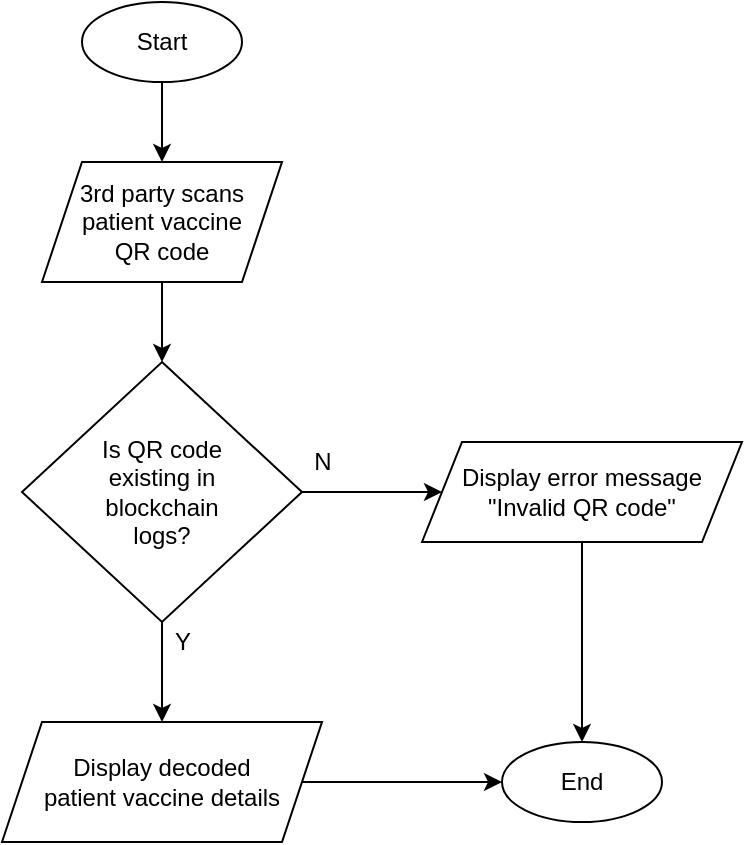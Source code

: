 <mxfile version="17.4.4" type="device"><diagram id="_wipAhxHvhlsd-R6gfTH" name="Page-1"><mxGraphModel dx="960" dy="587" grid="1" gridSize="10" guides="1" tooltips="1" connect="1" arrows="1" fold="1" page="1" pageScale="1" pageWidth="827" pageHeight="1169" math="0" shadow="0"><root><mxCell id="0"/><mxCell id="1" parent="0"/><mxCell id="Q1yTufofn4p1gPO_Jeey-7" value="" style="edgeStyle=orthogonalEdgeStyle;rounded=0;orthogonalLoop=1;jettySize=auto;html=1;" edge="1" parent="1" source="Q1yTufofn4p1gPO_Jeey-1" target="Q1yTufofn4p1gPO_Jeey-2"><mxGeometry relative="1" as="geometry"/></mxCell><mxCell id="Q1yTufofn4p1gPO_Jeey-1" value="Start" style="ellipse;whiteSpace=wrap;html=1;" vertex="1" parent="1"><mxGeometry x="100" y="100" width="80" height="40" as="geometry"/></mxCell><mxCell id="Q1yTufofn4p1gPO_Jeey-8" value="" style="edgeStyle=orthogonalEdgeStyle;rounded=0;orthogonalLoop=1;jettySize=auto;html=1;" edge="1" parent="1" source="Q1yTufofn4p1gPO_Jeey-2" target="Q1yTufofn4p1gPO_Jeey-3"><mxGeometry relative="1" as="geometry"/></mxCell><mxCell id="Q1yTufofn4p1gPO_Jeey-2" value="3rd party scans&lt;br&gt;patient vaccine&lt;br&gt;QR code" style="shape=parallelogram;perimeter=parallelogramPerimeter;whiteSpace=wrap;html=1;fixedSize=1;" vertex="1" parent="1"><mxGeometry x="80" y="180" width="120" height="60" as="geometry"/></mxCell><mxCell id="Q1yTufofn4p1gPO_Jeey-9" value="" style="edgeStyle=orthogonalEdgeStyle;rounded=0;orthogonalLoop=1;jettySize=auto;html=1;" edge="1" parent="1" source="Q1yTufofn4p1gPO_Jeey-3" target="Q1yTufofn4p1gPO_Jeey-4"><mxGeometry relative="1" as="geometry"/></mxCell><mxCell id="Q1yTufofn4p1gPO_Jeey-10" value="" style="edgeStyle=orthogonalEdgeStyle;rounded=0;orthogonalLoop=1;jettySize=auto;html=1;" edge="1" parent="1" source="Q1yTufofn4p1gPO_Jeey-3" target="Q1yTufofn4p1gPO_Jeey-5"><mxGeometry relative="1" as="geometry"/></mxCell><mxCell id="Q1yTufofn4p1gPO_Jeey-3" value="Is QR code&lt;br&gt;existing in&lt;br&gt;blockchain&lt;br&gt;logs?" style="rhombus;whiteSpace=wrap;html=1;" vertex="1" parent="1"><mxGeometry x="70" y="280" width="140" height="130" as="geometry"/></mxCell><mxCell id="Q1yTufofn4p1gPO_Jeey-12" value="" style="edgeStyle=orthogonalEdgeStyle;rounded=0;orthogonalLoop=1;jettySize=auto;html=1;" edge="1" parent="1" source="Q1yTufofn4p1gPO_Jeey-4" target="Q1yTufofn4p1gPO_Jeey-6"><mxGeometry relative="1" as="geometry"/></mxCell><mxCell id="Q1yTufofn4p1gPO_Jeey-4" value="Display decoded&lt;br&gt;patient vaccine details" style="shape=parallelogram;perimeter=parallelogramPerimeter;whiteSpace=wrap;html=1;fixedSize=1;" vertex="1" parent="1"><mxGeometry x="60" y="460" width="160" height="60" as="geometry"/></mxCell><mxCell id="Q1yTufofn4p1gPO_Jeey-11" value="" style="edgeStyle=orthogonalEdgeStyle;rounded=0;orthogonalLoop=1;jettySize=auto;html=1;" edge="1" parent="1" source="Q1yTufofn4p1gPO_Jeey-5" target="Q1yTufofn4p1gPO_Jeey-6"><mxGeometry relative="1" as="geometry"/></mxCell><mxCell id="Q1yTufofn4p1gPO_Jeey-5" value="Display error message&lt;br&gt;&quot;Invalid QR code&quot;" style="shape=parallelogram;perimeter=parallelogramPerimeter;whiteSpace=wrap;html=1;fixedSize=1;" vertex="1" parent="1"><mxGeometry x="270" y="320" width="160" height="50" as="geometry"/></mxCell><mxCell id="Q1yTufofn4p1gPO_Jeey-6" value="End" style="ellipse;whiteSpace=wrap;html=1;" vertex="1" parent="1"><mxGeometry x="310" y="470" width="80" height="40" as="geometry"/></mxCell><mxCell id="Q1yTufofn4p1gPO_Jeey-13" value="N" style="text;html=1;align=center;verticalAlign=middle;resizable=0;points=[];autosize=1;strokeColor=none;fillColor=none;" vertex="1" parent="1"><mxGeometry x="210" y="320" width="20" height="20" as="geometry"/></mxCell><mxCell id="Q1yTufofn4p1gPO_Jeey-14" value="Y" style="text;html=1;align=center;verticalAlign=middle;resizable=0;points=[];autosize=1;strokeColor=none;fillColor=none;" vertex="1" parent="1"><mxGeometry x="140" y="410" width="20" height="20" as="geometry"/></mxCell></root></mxGraphModel></diagram></mxfile>